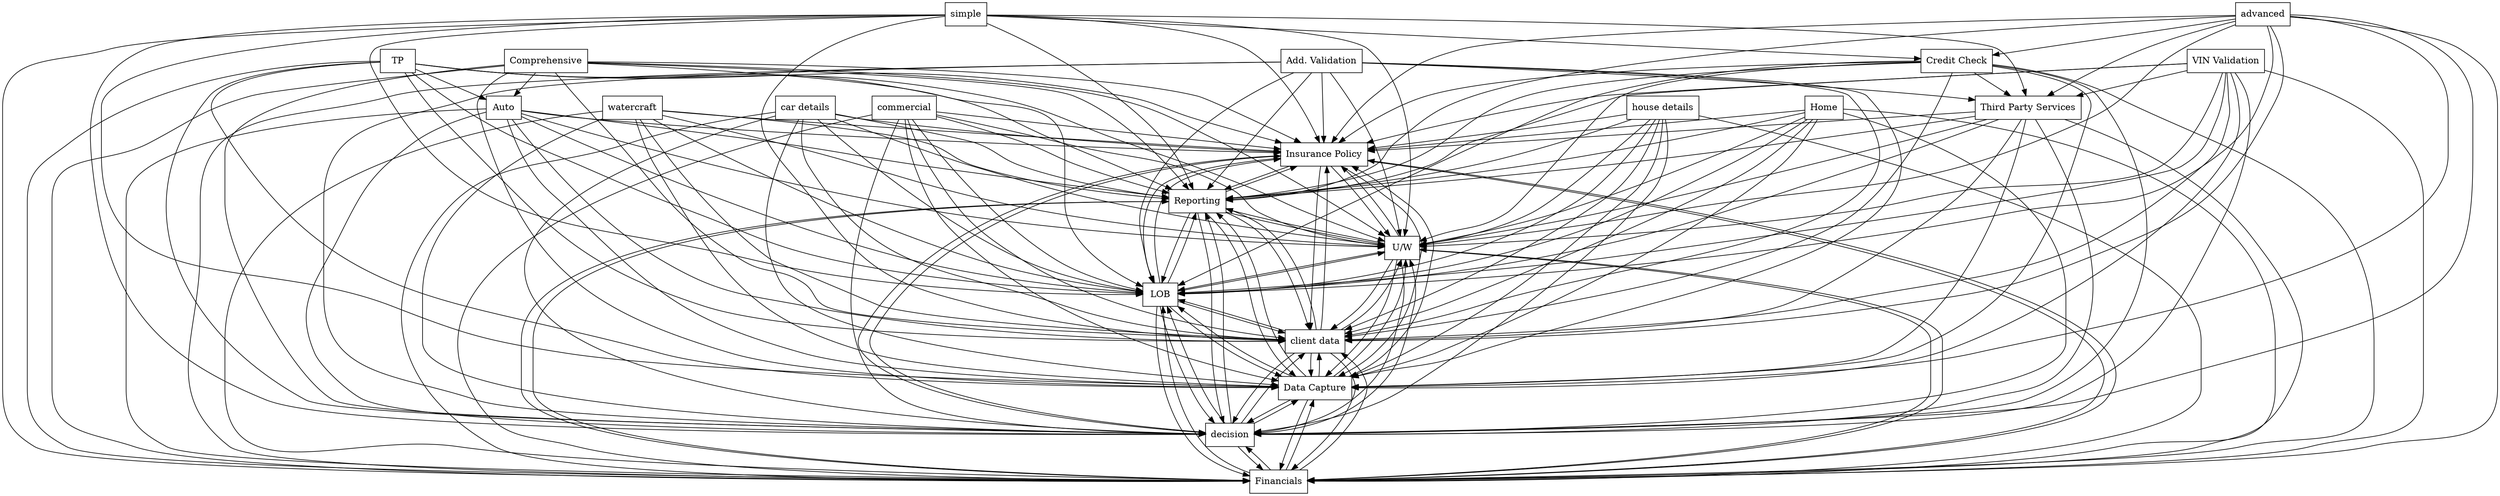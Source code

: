 digraph{
graph [rankdir=TB];
node [shape=box];
edge [arrowhead=normal];
0[label="Insurance Policy",]
1[label="Home",]
2[label="simple",]
3[label="Comprehensive",]
4[label="Reporting",]
5[label="Financials",]
6[label="decision",]
7[label="TP",]
8[label="Add. Validation",]
9[label="Data Capture",]
10[label="VIN Validation",]
11[label="Third Party Services",]
12[label="client data",]
13[label="LOB",]
14[label="U/W",]
15[label="Credit Check",]
16[label="car details",]
17[label="watercraft",]
18[label="advanced",]
19[label="Auto",]
20[label="commercial",]
21[label="house details",]
0->4[label="",]
0->5[label="",]
0->6[label="",]
0->9[label="",]
0->12[label="",]
0->13[label="",]
0->14[label="",]
1->0[label="",]
1->4[label="",]
1->5[label="",]
1->6[label="",]
1->9[label="",]
1->12[label="",]
1->13[label="",]
1->14[label="",]
2->0[label="",]
2->4[label="",]
2->5[label="",]
2->6[label="",]
2->9[label="",]
2->11[label="",]
2->12[label="",]
2->13[label="",]
2->14[label="",]
2->15[label="",]
3->0[label="",]
3->4[label="",]
3->5[label="",]
3->6[label="",]
3->9[label="",]
3->12[label="",]
3->13[label="",]
3->14[label="",]
3->19[label="",]
4->0[label="",]
4->5[label="",]
4->6[label="",]
4->9[label="",]
4->12[label="",]
4->13[label="",]
4->14[label="",]
5->0[label="",]
5->4[label="",]
5->6[label="",]
5->9[label="",]
5->12[label="",]
5->13[label="",]
5->14[label="",]
6->0[label="",]
6->4[label="",]
6->5[label="",]
6->9[label="",]
6->12[label="",]
6->13[label="",]
6->14[label="",]
7->0[label="",]
7->4[label="",]
7->5[label="",]
7->6[label="",]
7->9[label="",]
7->12[label="",]
7->13[label="",]
7->14[label="",]
7->19[label="",]
8->0[label="",]
8->4[label="",]
8->5[label="",]
8->6[label="",]
8->9[label="",]
8->11[label="",]
8->12[label="",]
8->13[label="",]
8->14[label="",]
9->0[label="",]
9->4[label="",]
9->5[label="",]
9->6[label="",]
9->12[label="",]
9->13[label="",]
9->14[label="",]
10->0[label="",]
10->4[label="",]
10->5[label="",]
10->6[label="",]
10->9[label="",]
10->11[label="",]
10->12[label="",]
10->13[label="",]
10->14[label="",]
11->0[label="",]
11->4[label="",]
11->5[label="",]
11->6[label="",]
11->9[label="",]
11->12[label="",]
11->13[label="",]
11->14[label="",]
12->0[label="",]
12->4[label="",]
12->5[label="",]
12->6[label="",]
12->9[label="",]
12->13[label="",]
12->14[label="",]
13->0[label="",]
13->4[label="",]
13->5[label="",]
13->6[label="",]
13->9[label="",]
13->12[label="",]
13->14[label="",]
14->0[label="",]
14->4[label="",]
14->5[label="",]
14->6[label="",]
14->9[label="",]
14->12[label="",]
14->13[label="",]
15->0[label="",]
15->4[label="",]
15->5[label="",]
15->6[label="",]
15->9[label="",]
15->11[label="",]
15->12[label="",]
15->13[label="",]
15->14[label="",]
16->0[label="",]
16->4[label="",]
16->5[label="",]
16->6[label="",]
16->9[label="",]
16->12[label="",]
16->13[label="",]
16->14[label="",]
17->0[label="",]
17->4[label="",]
17->5[label="",]
17->6[label="",]
17->9[label="",]
17->12[label="",]
17->13[label="",]
17->14[label="",]
18->0[label="",]
18->4[label="",]
18->5[label="",]
18->6[label="",]
18->9[label="",]
18->11[label="",]
18->12[label="",]
18->13[label="",]
18->14[label="",]
18->15[label="",]
19->0[label="",]
19->4[label="",]
19->5[label="",]
19->6[label="",]
19->9[label="",]
19->12[label="",]
19->13[label="",]
19->14[label="",]
20->0[label="",]
20->4[label="",]
20->5[label="",]
20->6[label="",]
20->9[label="",]
20->12[label="",]
20->13[label="",]
20->14[label="",]
21->0[label="",]
21->4[label="",]
21->5[label="",]
21->6[label="",]
21->9[label="",]
21->12[label="",]
21->13[label="",]
21->14[label="",]
}
